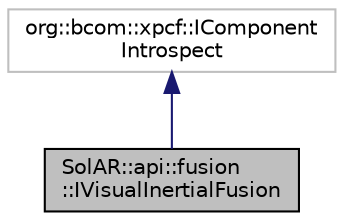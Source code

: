 digraph "SolAR::api::fusion::IVisualInertialFusion"
{
 // LATEX_PDF_SIZE
  edge [fontname="Helvetica",fontsize="10",labelfontname="Helvetica",labelfontsize="10"];
  node [fontname="Helvetica",fontsize="10",shape=record];
  Node1 [label="SolAR::api::fusion\l::IVisualInertialFusion",height=0.2,width=0.4,color="black", fillcolor="grey75", style="filled", fontcolor="black",tooltip="Fuses data captured by inertial sensors with the pose estimated from visual sensors...."];
  Node2 -> Node1 [dir="back",color="midnightblue",fontsize="10",style="solid",fontname="Helvetica"];
  Node2 [label="org::bcom::xpcf::IComponent\lIntrospect",height=0.2,width=0.4,color="grey75", fillcolor="white", style="filled",tooltip=" "];
}
